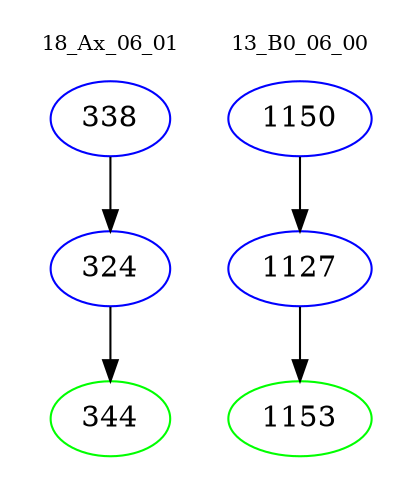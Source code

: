 digraph{
subgraph cluster_0 {
color = white
label = "18_Ax_06_01";
fontsize=10;
T0_338 [label="338", color="blue"]
T0_338 -> T0_324 [color="black"]
T0_324 [label="324", color="blue"]
T0_324 -> T0_344 [color="black"]
T0_344 [label="344", color="green"]
}
subgraph cluster_1 {
color = white
label = "13_B0_06_00";
fontsize=10;
T1_1150 [label="1150", color="blue"]
T1_1150 -> T1_1127 [color="black"]
T1_1127 [label="1127", color="blue"]
T1_1127 -> T1_1153 [color="black"]
T1_1153 [label="1153", color="green"]
}
}
